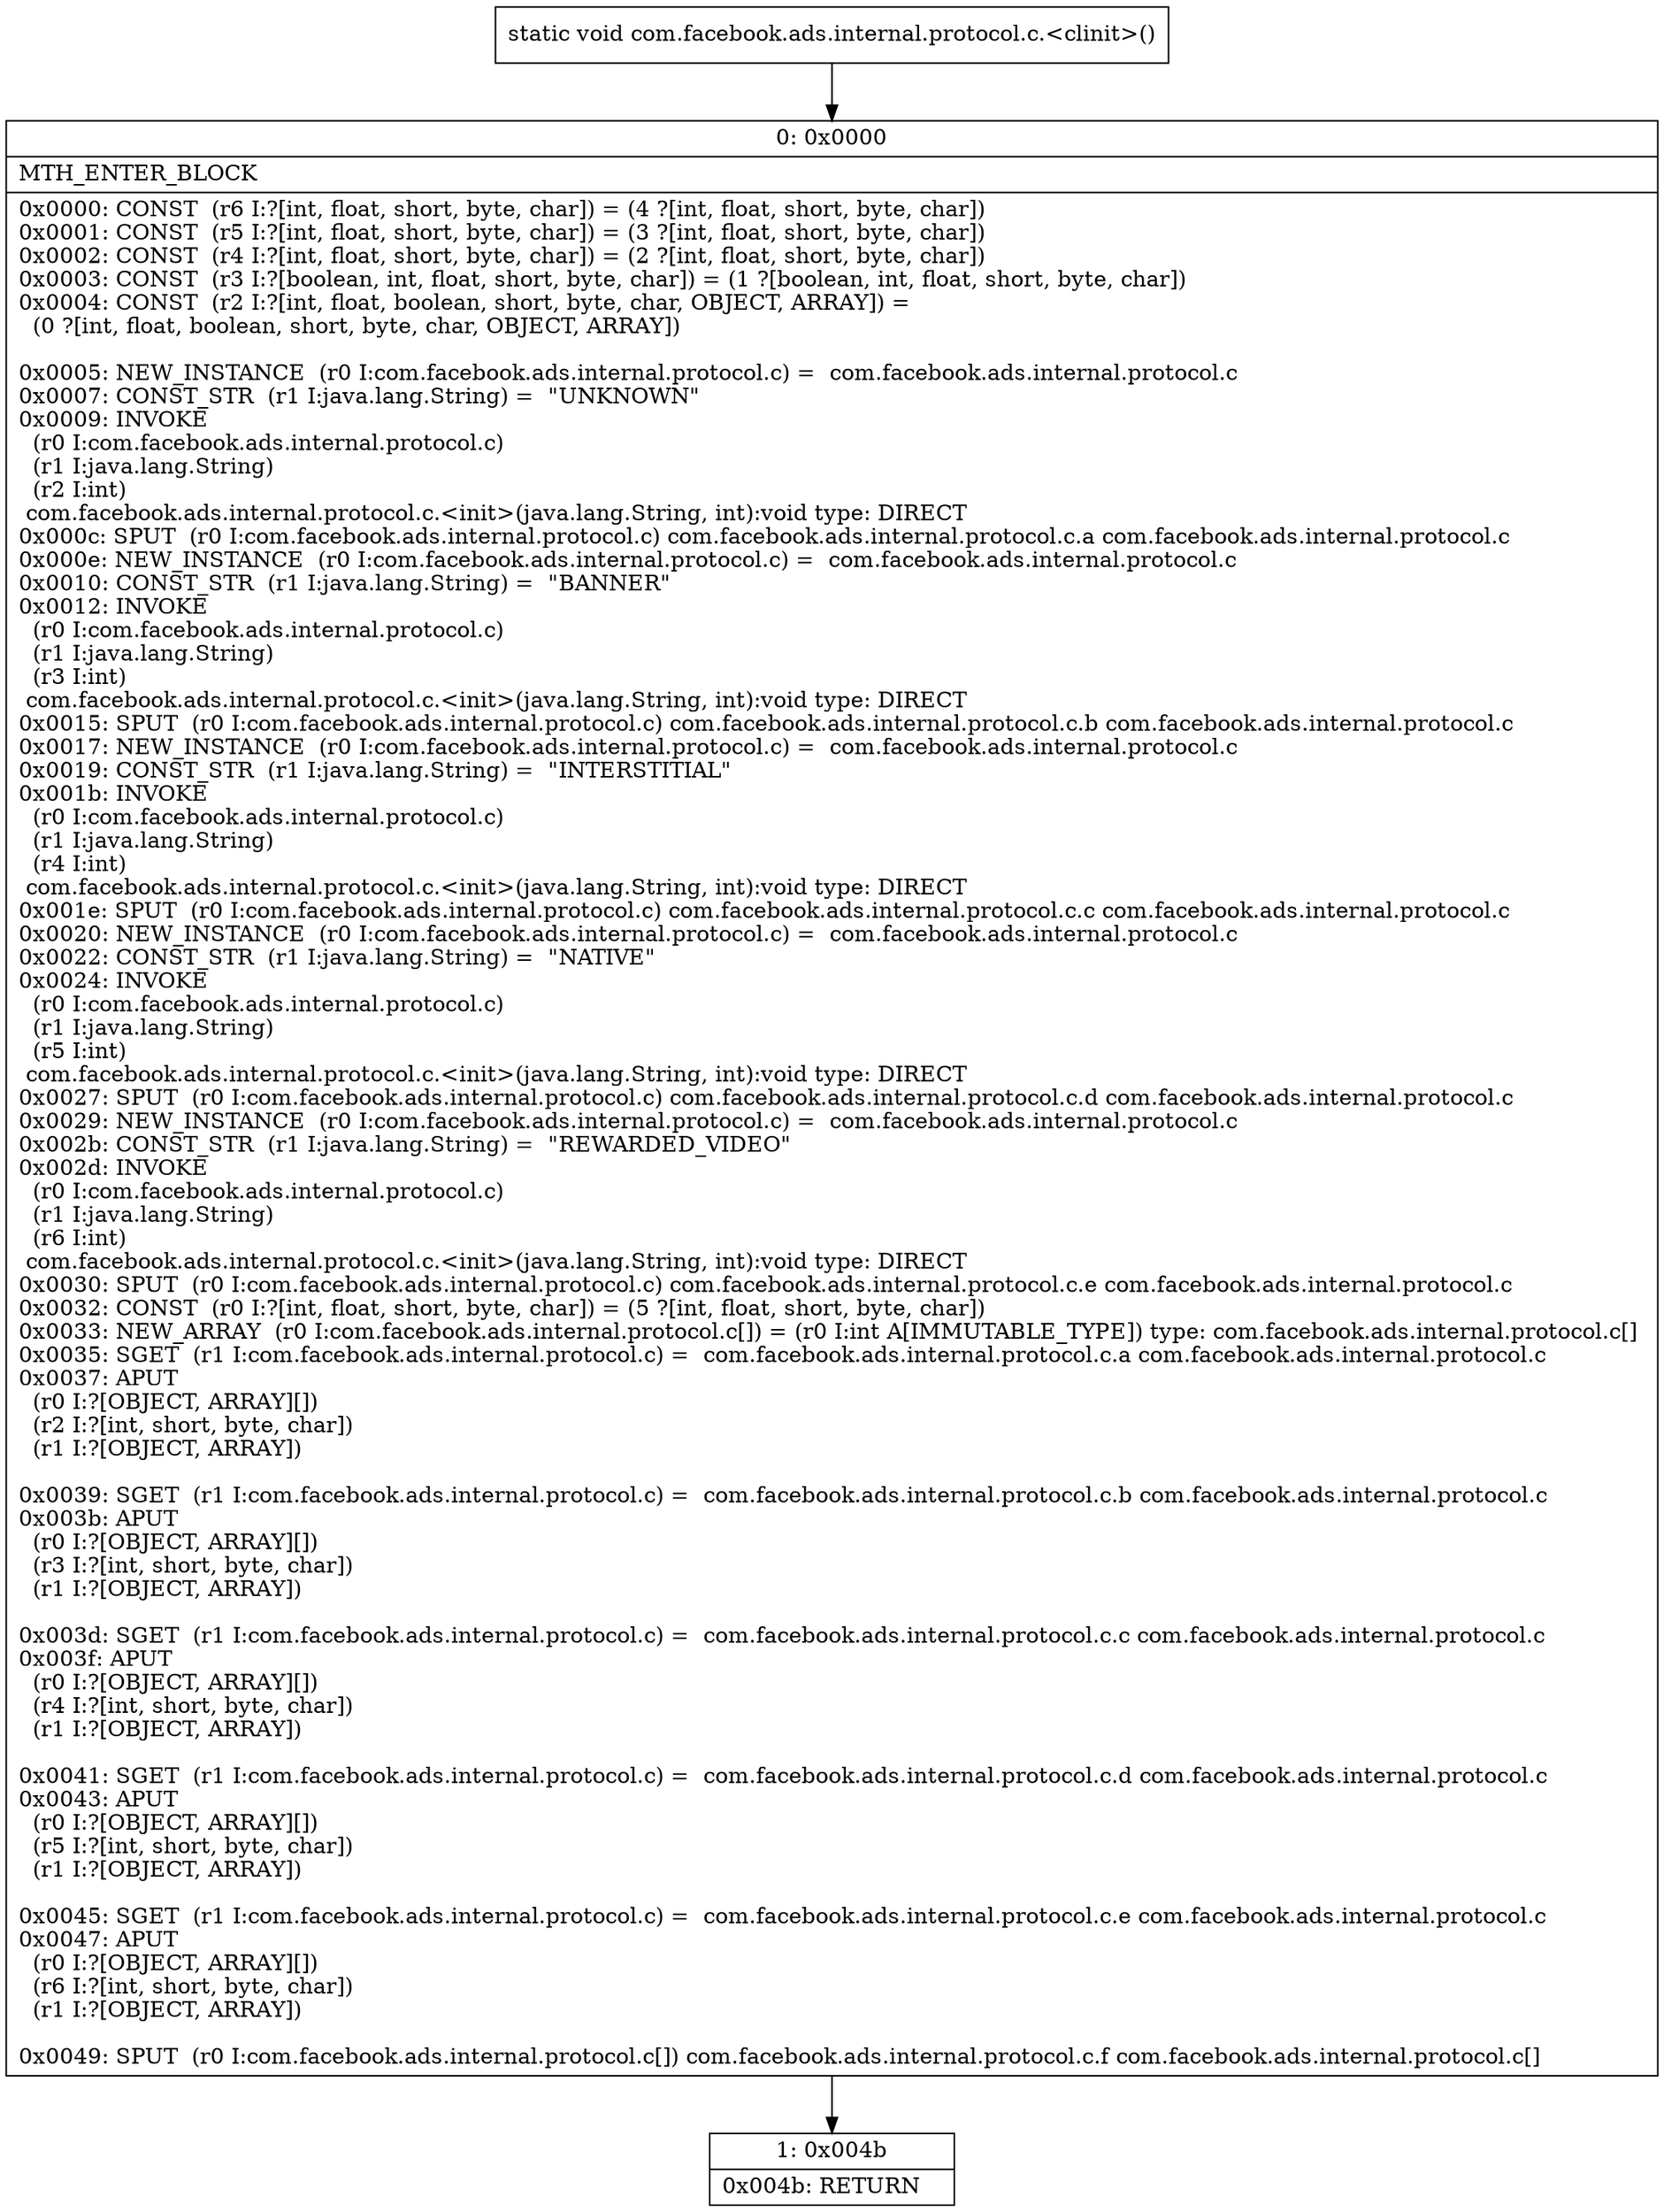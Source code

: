 digraph "CFG forcom.facebook.ads.internal.protocol.c.\<clinit\>()V" {
Node_0 [shape=record,label="{0\:\ 0x0000|MTH_ENTER_BLOCK\l|0x0000: CONST  (r6 I:?[int, float, short, byte, char]) = (4 ?[int, float, short, byte, char]) \l0x0001: CONST  (r5 I:?[int, float, short, byte, char]) = (3 ?[int, float, short, byte, char]) \l0x0002: CONST  (r4 I:?[int, float, short, byte, char]) = (2 ?[int, float, short, byte, char]) \l0x0003: CONST  (r3 I:?[boolean, int, float, short, byte, char]) = (1 ?[boolean, int, float, short, byte, char]) \l0x0004: CONST  (r2 I:?[int, float, boolean, short, byte, char, OBJECT, ARRAY]) = \l  (0 ?[int, float, boolean, short, byte, char, OBJECT, ARRAY])\l \l0x0005: NEW_INSTANCE  (r0 I:com.facebook.ads.internal.protocol.c) =  com.facebook.ads.internal.protocol.c \l0x0007: CONST_STR  (r1 I:java.lang.String) =  \"UNKNOWN\" \l0x0009: INVOKE  \l  (r0 I:com.facebook.ads.internal.protocol.c)\l  (r1 I:java.lang.String)\l  (r2 I:int)\l com.facebook.ads.internal.protocol.c.\<init\>(java.lang.String, int):void type: DIRECT \l0x000c: SPUT  (r0 I:com.facebook.ads.internal.protocol.c) com.facebook.ads.internal.protocol.c.a com.facebook.ads.internal.protocol.c \l0x000e: NEW_INSTANCE  (r0 I:com.facebook.ads.internal.protocol.c) =  com.facebook.ads.internal.protocol.c \l0x0010: CONST_STR  (r1 I:java.lang.String) =  \"BANNER\" \l0x0012: INVOKE  \l  (r0 I:com.facebook.ads.internal.protocol.c)\l  (r1 I:java.lang.String)\l  (r3 I:int)\l com.facebook.ads.internal.protocol.c.\<init\>(java.lang.String, int):void type: DIRECT \l0x0015: SPUT  (r0 I:com.facebook.ads.internal.protocol.c) com.facebook.ads.internal.protocol.c.b com.facebook.ads.internal.protocol.c \l0x0017: NEW_INSTANCE  (r0 I:com.facebook.ads.internal.protocol.c) =  com.facebook.ads.internal.protocol.c \l0x0019: CONST_STR  (r1 I:java.lang.String) =  \"INTERSTITIAL\" \l0x001b: INVOKE  \l  (r0 I:com.facebook.ads.internal.protocol.c)\l  (r1 I:java.lang.String)\l  (r4 I:int)\l com.facebook.ads.internal.protocol.c.\<init\>(java.lang.String, int):void type: DIRECT \l0x001e: SPUT  (r0 I:com.facebook.ads.internal.protocol.c) com.facebook.ads.internal.protocol.c.c com.facebook.ads.internal.protocol.c \l0x0020: NEW_INSTANCE  (r0 I:com.facebook.ads.internal.protocol.c) =  com.facebook.ads.internal.protocol.c \l0x0022: CONST_STR  (r1 I:java.lang.String) =  \"NATIVE\" \l0x0024: INVOKE  \l  (r0 I:com.facebook.ads.internal.protocol.c)\l  (r1 I:java.lang.String)\l  (r5 I:int)\l com.facebook.ads.internal.protocol.c.\<init\>(java.lang.String, int):void type: DIRECT \l0x0027: SPUT  (r0 I:com.facebook.ads.internal.protocol.c) com.facebook.ads.internal.protocol.c.d com.facebook.ads.internal.protocol.c \l0x0029: NEW_INSTANCE  (r0 I:com.facebook.ads.internal.protocol.c) =  com.facebook.ads.internal.protocol.c \l0x002b: CONST_STR  (r1 I:java.lang.String) =  \"REWARDED_VIDEO\" \l0x002d: INVOKE  \l  (r0 I:com.facebook.ads.internal.protocol.c)\l  (r1 I:java.lang.String)\l  (r6 I:int)\l com.facebook.ads.internal.protocol.c.\<init\>(java.lang.String, int):void type: DIRECT \l0x0030: SPUT  (r0 I:com.facebook.ads.internal.protocol.c) com.facebook.ads.internal.protocol.c.e com.facebook.ads.internal.protocol.c \l0x0032: CONST  (r0 I:?[int, float, short, byte, char]) = (5 ?[int, float, short, byte, char]) \l0x0033: NEW_ARRAY  (r0 I:com.facebook.ads.internal.protocol.c[]) = (r0 I:int A[IMMUTABLE_TYPE]) type: com.facebook.ads.internal.protocol.c[] \l0x0035: SGET  (r1 I:com.facebook.ads.internal.protocol.c) =  com.facebook.ads.internal.protocol.c.a com.facebook.ads.internal.protocol.c \l0x0037: APUT  \l  (r0 I:?[OBJECT, ARRAY][])\l  (r2 I:?[int, short, byte, char])\l  (r1 I:?[OBJECT, ARRAY])\l \l0x0039: SGET  (r1 I:com.facebook.ads.internal.protocol.c) =  com.facebook.ads.internal.protocol.c.b com.facebook.ads.internal.protocol.c \l0x003b: APUT  \l  (r0 I:?[OBJECT, ARRAY][])\l  (r3 I:?[int, short, byte, char])\l  (r1 I:?[OBJECT, ARRAY])\l \l0x003d: SGET  (r1 I:com.facebook.ads.internal.protocol.c) =  com.facebook.ads.internal.protocol.c.c com.facebook.ads.internal.protocol.c \l0x003f: APUT  \l  (r0 I:?[OBJECT, ARRAY][])\l  (r4 I:?[int, short, byte, char])\l  (r1 I:?[OBJECT, ARRAY])\l \l0x0041: SGET  (r1 I:com.facebook.ads.internal.protocol.c) =  com.facebook.ads.internal.protocol.c.d com.facebook.ads.internal.protocol.c \l0x0043: APUT  \l  (r0 I:?[OBJECT, ARRAY][])\l  (r5 I:?[int, short, byte, char])\l  (r1 I:?[OBJECT, ARRAY])\l \l0x0045: SGET  (r1 I:com.facebook.ads.internal.protocol.c) =  com.facebook.ads.internal.protocol.c.e com.facebook.ads.internal.protocol.c \l0x0047: APUT  \l  (r0 I:?[OBJECT, ARRAY][])\l  (r6 I:?[int, short, byte, char])\l  (r1 I:?[OBJECT, ARRAY])\l \l0x0049: SPUT  (r0 I:com.facebook.ads.internal.protocol.c[]) com.facebook.ads.internal.protocol.c.f com.facebook.ads.internal.protocol.c[] \l}"];
Node_1 [shape=record,label="{1\:\ 0x004b|0x004b: RETURN   \l}"];
MethodNode[shape=record,label="{static void com.facebook.ads.internal.protocol.c.\<clinit\>() }"];
MethodNode -> Node_0;
Node_0 -> Node_1;
}

